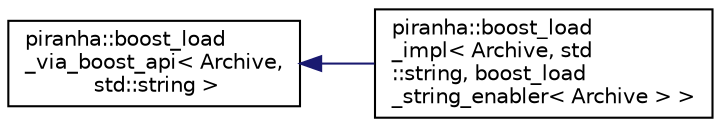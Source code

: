 digraph "Graphical Class Hierarchy"
{
  edge [fontname="Helvetica",fontsize="10",labelfontname="Helvetica",labelfontsize="10"];
  node [fontname="Helvetica",fontsize="10",shape=record];
  rankdir="LR";
  Node0 [label="piranha::boost_load\l_via_boost_api\< Archive,\l std::string \>",height=0.2,width=0.4,color="black", fillcolor="white", style="filled",URL="$structpiranha_1_1boost__load__via__boost__api.html"];
  Node0 -> Node1 [dir="back",color="midnightblue",fontsize="10",style="solid",fontname="Helvetica"];
  Node1 [label="piranha::boost_load\l_impl\< Archive, std\l::string, boost_load\l_string_enabler\< Archive \> \>",height=0.2,width=0.4,color="black", fillcolor="white", style="filled",URL="$structpiranha_1_1boost__load__impl_3_01_archive_00_01std_1_1string_00_01boost__load__string__enabler_3_01_archive_01_4_01_4.html",tooltip="Specialisation of piranha::boost_load() for std::string. "];
}
